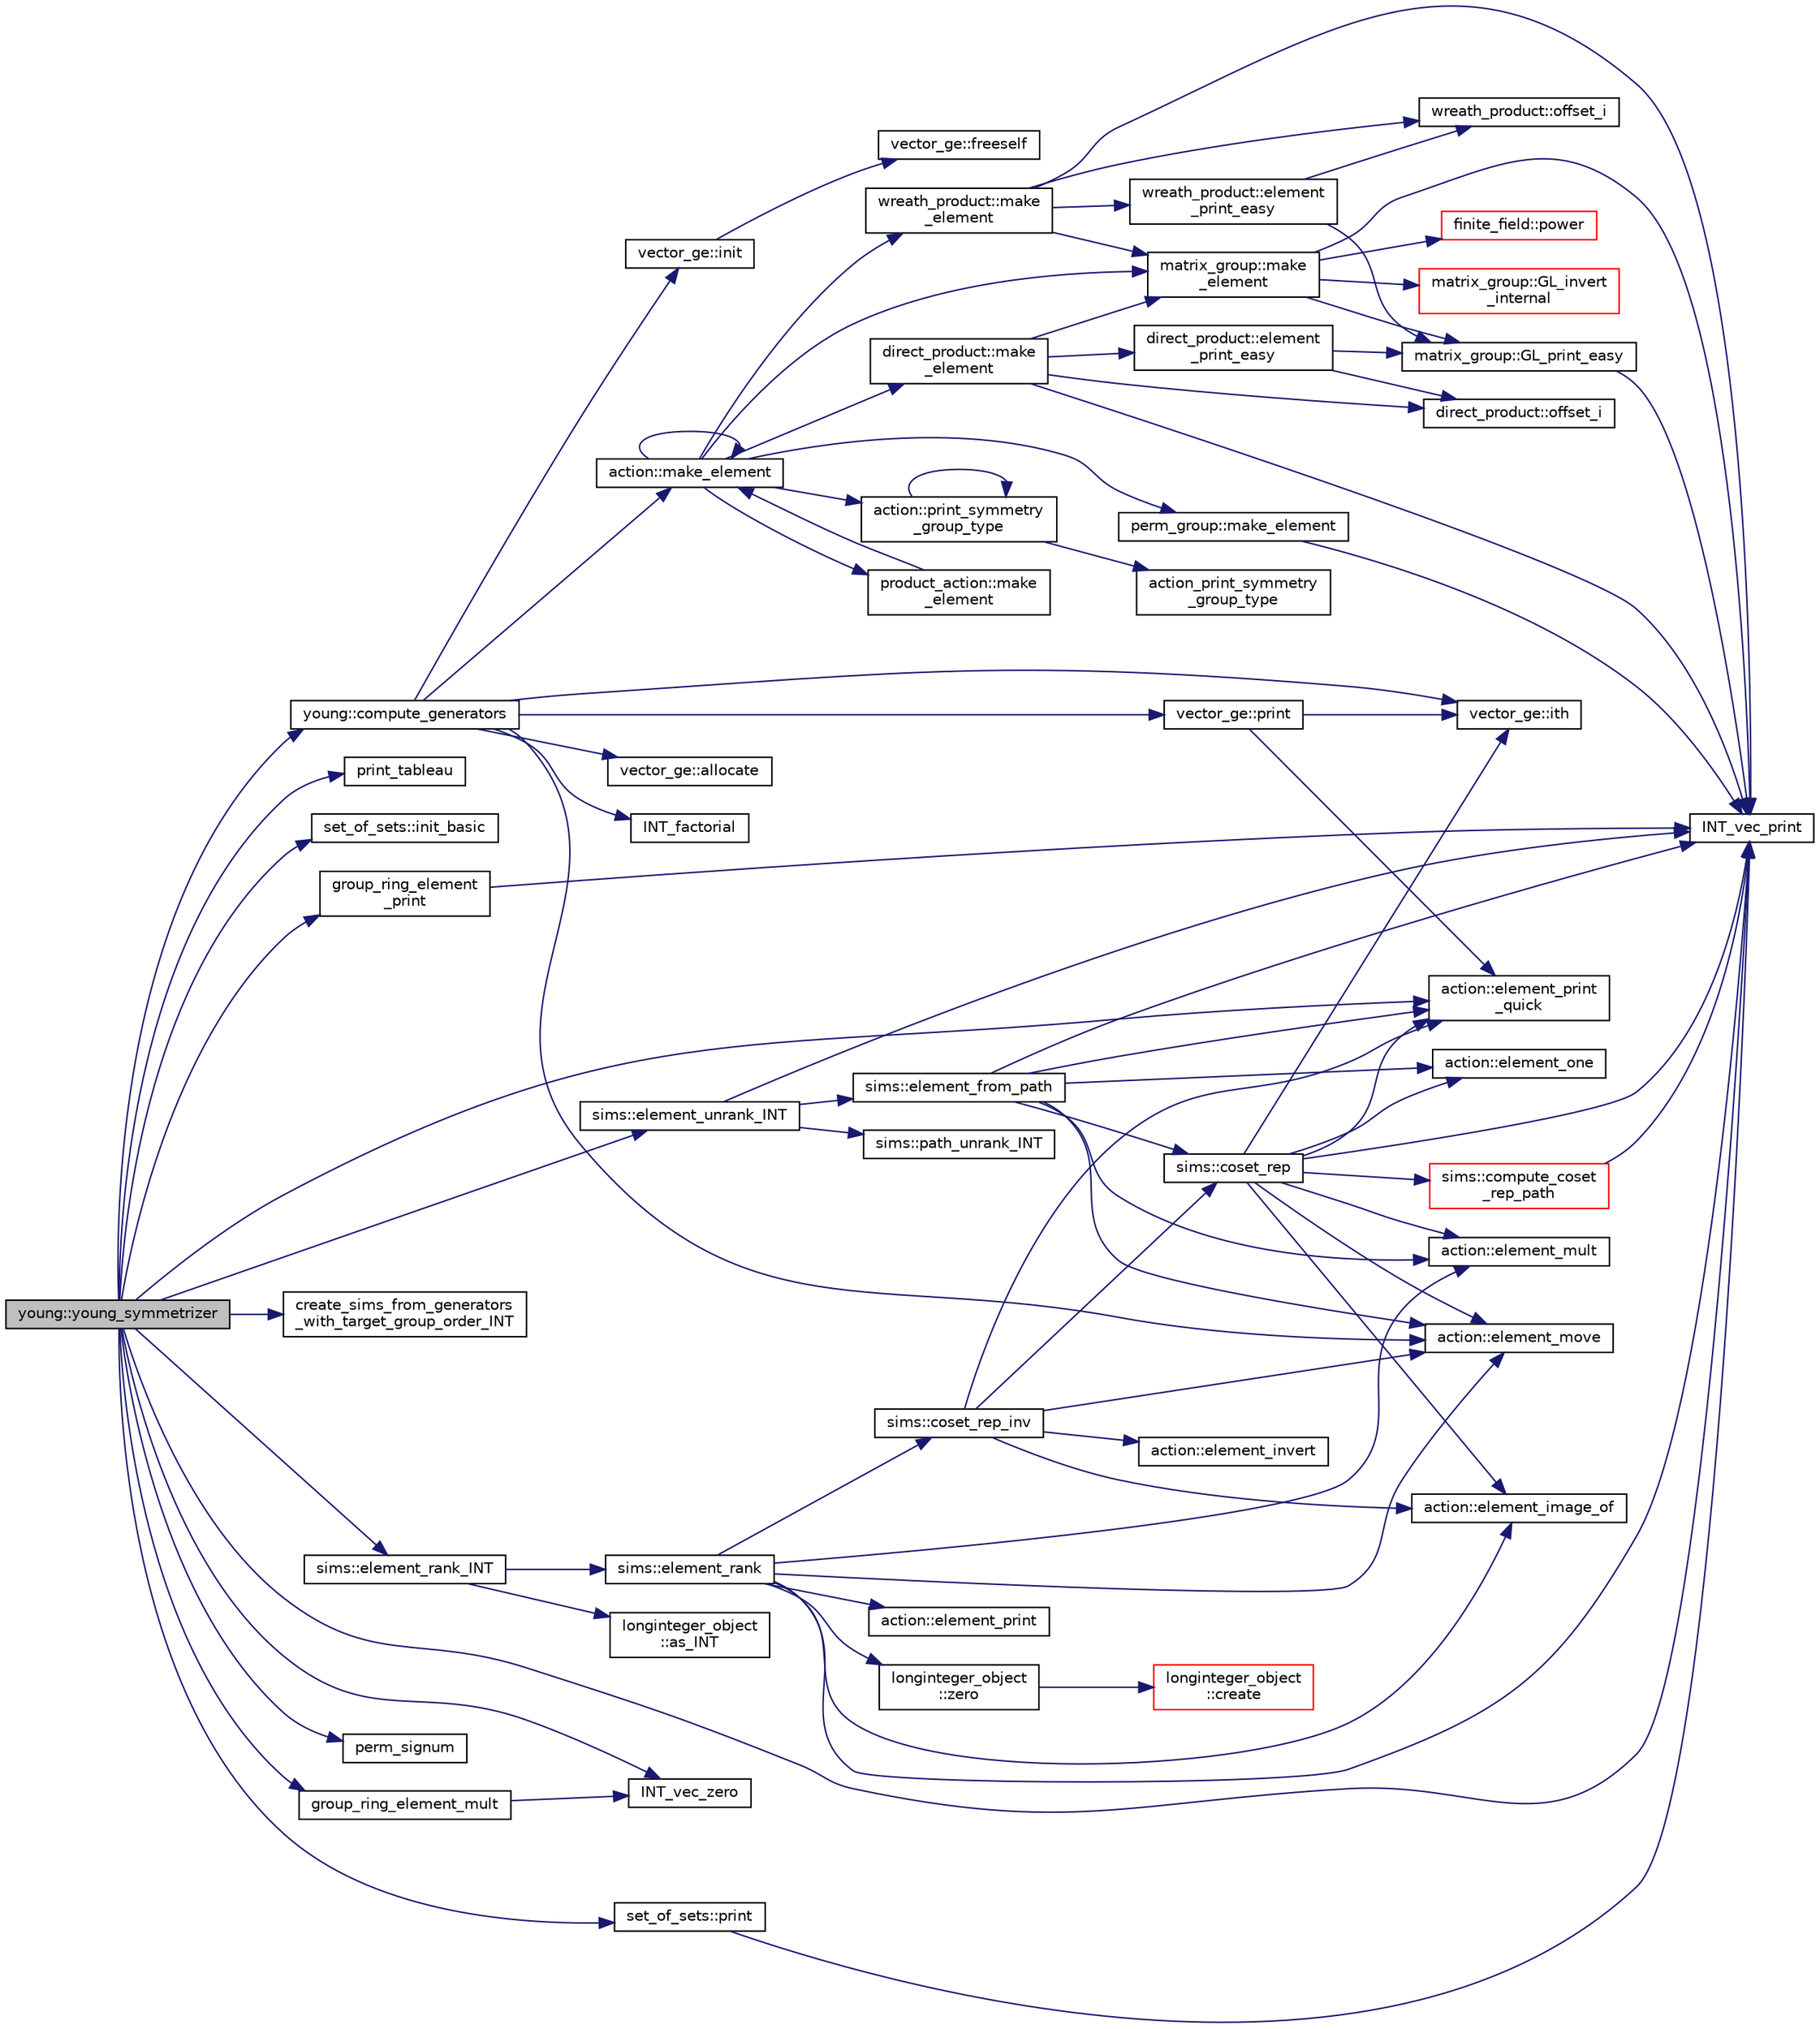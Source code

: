 digraph "young::young_symmetrizer"
{
  edge [fontname="Helvetica",fontsize="10",labelfontname="Helvetica",labelfontsize="10"];
  node [fontname="Helvetica",fontsize="10",shape=record];
  rankdir="LR";
  Node669 [label="young::young_symmetrizer",height=0.2,width=0.4,color="black", fillcolor="grey75", style="filled", fontcolor="black"];
  Node669 -> Node670 [color="midnightblue",fontsize="10",style="solid",fontname="Helvetica"];
  Node670 [label="INT_vec_print",height=0.2,width=0.4,color="black", fillcolor="white", style="filled",URL="$df/dbf/sajeeb_8_c.html#a79a5901af0b47dd0d694109543c027fe"];
  Node669 -> Node671 [color="midnightblue",fontsize="10",style="solid",fontname="Helvetica"];
  Node671 [label="print_tableau",height=0.2,width=0.4,color="black", fillcolor="white", style="filled",URL="$d2/d7c/combinatorics_8_c.html#adec8ea5e9ef692fa342b4e632240904d"];
  Node669 -> Node672 [color="midnightblue",fontsize="10",style="solid",fontname="Helvetica"];
  Node672 [label="set_of_sets::init_basic",height=0.2,width=0.4,color="black", fillcolor="white", style="filled",URL="$da/dd6/classset__of__sets.html#ae9b4f064df3c95d1aaec58ca6eeeb0ed"];
  Node669 -> Node673 [color="midnightblue",fontsize="10",style="solid",fontname="Helvetica"];
  Node673 [label="set_of_sets::print",height=0.2,width=0.4,color="black", fillcolor="white", style="filled",URL="$da/dd6/classset__of__sets.html#a2da4eef3013824a9c1453ca7cdb98a9c"];
  Node673 -> Node670 [color="midnightblue",fontsize="10",style="solid",fontname="Helvetica"];
  Node669 -> Node674 [color="midnightblue",fontsize="10",style="solid",fontname="Helvetica"];
  Node674 [label="young::compute_generators",height=0.2,width=0.4,color="black", fillcolor="white", style="filled",URL="$dd/d68/classyoung.html#a26c8929e3f3f49437e3241f5d627ee20"];
  Node674 -> Node675 [color="midnightblue",fontsize="10",style="solid",fontname="Helvetica"];
  Node675 [label="vector_ge::init",height=0.2,width=0.4,color="black", fillcolor="white", style="filled",URL="$d4/d6e/classvector__ge.html#afe1d6befd1f1501e6be34afbaa9d30a8"];
  Node675 -> Node676 [color="midnightblue",fontsize="10",style="solid",fontname="Helvetica"];
  Node676 [label="vector_ge::freeself",height=0.2,width=0.4,color="black", fillcolor="white", style="filled",URL="$d4/d6e/classvector__ge.html#aa002e4b715cc73a9b8b367d29700b452"];
  Node674 -> Node677 [color="midnightblue",fontsize="10",style="solid",fontname="Helvetica"];
  Node677 [label="vector_ge::allocate",height=0.2,width=0.4,color="black", fillcolor="white", style="filled",URL="$d4/d6e/classvector__ge.html#a35b062a9201b30f0a87bf87702d243ae"];
  Node674 -> Node678 [color="midnightblue",fontsize="10",style="solid",fontname="Helvetica"];
  Node678 [label="INT_factorial",height=0.2,width=0.4,color="black", fillcolor="white", style="filled",URL="$d2/d7c/combinatorics_8_c.html#a228d7270584751e8bcdd0980b89948c7"];
  Node674 -> Node679 [color="midnightblue",fontsize="10",style="solid",fontname="Helvetica"];
  Node679 [label="action::make_element",height=0.2,width=0.4,color="black", fillcolor="white", style="filled",URL="$d2/d86/classaction.html#a920fa2a27583fb60bae10e7b282cdd1d"];
  Node679 -> Node680 [color="midnightblue",fontsize="10",style="solid",fontname="Helvetica"];
  Node680 [label="product_action::make\l_element",height=0.2,width=0.4,color="black", fillcolor="white", style="filled",URL="$d8/d74/classproduct__action.html#a1d16f9f3a4be7b3ed6ce0825612a3cd8"];
  Node680 -> Node679 [color="midnightblue",fontsize="10",style="solid",fontname="Helvetica"];
  Node679 -> Node679 [color="midnightblue",fontsize="10",style="solid",fontname="Helvetica"];
  Node679 -> Node681 [color="midnightblue",fontsize="10",style="solid",fontname="Helvetica"];
  Node681 [label="matrix_group::make\l_element",height=0.2,width=0.4,color="black", fillcolor="white", style="filled",URL="$d3/ded/classmatrix__group.html#adf67c0031ec58afbbc545e65a1cf6845"];
  Node681 -> Node670 [color="midnightblue",fontsize="10",style="solid",fontname="Helvetica"];
  Node681 -> Node682 [color="midnightblue",fontsize="10",style="solid",fontname="Helvetica"];
  Node682 [label="finite_field::power",height=0.2,width=0.4,color="red", fillcolor="white", style="filled",URL="$df/d5a/classfinite__field.html#a0437871b8f775f0b2d589188d9ad7e61"];
  Node681 -> Node684 [color="midnightblue",fontsize="10",style="solid",fontname="Helvetica"];
  Node684 [label="matrix_group::GL_invert\l_internal",height=0.2,width=0.4,color="red", fillcolor="white", style="filled",URL="$d3/ded/classmatrix__group.html#ab2b9f8046dee535722e07a92ec3ab0b6"];
  Node681 -> Node705 [color="midnightblue",fontsize="10",style="solid",fontname="Helvetica"];
  Node705 [label="matrix_group::GL_print_easy",height=0.2,width=0.4,color="black", fillcolor="white", style="filled",URL="$d3/ded/classmatrix__group.html#a3e6f5c276210e8132523150fad82c57e"];
  Node705 -> Node670 [color="midnightblue",fontsize="10",style="solid",fontname="Helvetica"];
  Node679 -> Node706 [color="midnightblue",fontsize="10",style="solid",fontname="Helvetica"];
  Node706 [label="wreath_product::make\l_element",height=0.2,width=0.4,color="black", fillcolor="white", style="filled",URL="$d8/dfa/classwreath__product.html#ac47838a579877034b1d2b4cd897625c1"];
  Node706 -> Node670 [color="midnightblue",fontsize="10",style="solid",fontname="Helvetica"];
  Node706 -> Node681 [color="midnightblue",fontsize="10",style="solid",fontname="Helvetica"];
  Node706 -> Node707 [color="midnightblue",fontsize="10",style="solid",fontname="Helvetica"];
  Node707 [label="wreath_product::offset_i",height=0.2,width=0.4,color="black", fillcolor="white", style="filled",URL="$d8/dfa/classwreath__product.html#a081d6eed767bdd84bc74e555815641c6"];
  Node706 -> Node708 [color="midnightblue",fontsize="10",style="solid",fontname="Helvetica"];
  Node708 [label="wreath_product::element\l_print_easy",height=0.2,width=0.4,color="black", fillcolor="white", style="filled",URL="$d8/dfa/classwreath__product.html#aa1e82da5d4c019c0756b8ebf417ee9dc"];
  Node708 -> Node705 [color="midnightblue",fontsize="10",style="solid",fontname="Helvetica"];
  Node708 -> Node707 [color="midnightblue",fontsize="10",style="solid",fontname="Helvetica"];
  Node679 -> Node709 [color="midnightblue",fontsize="10",style="solid",fontname="Helvetica"];
  Node709 [label="direct_product::make\l_element",height=0.2,width=0.4,color="black", fillcolor="white", style="filled",URL="$dc/daf/classdirect__product.html#a776efa4be66f9b0481d1f012a14c9dde"];
  Node709 -> Node670 [color="midnightblue",fontsize="10",style="solid",fontname="Helvetica"];
  Node709 -> Node681 [color="midnightblue",fontsize="10",style="solid",fontname="Helvetica"];
  Node709 -> Node710 [color="midnightblue",fontsize="10",style="solid",fontname="Helvetica"];
  Node710 [label="direct_product::offset_i",height=0.2,width=0.4,color="black", fillcolor="white", style="filled",URL="$dc/daf/classdirect__product.html#a2ec3643bd7223e53c00451d1fe832f20"];
  Node709 -> Node711 [color="midnightblue",fontsize="10",style="solid",fontname="Helvetica"];
  Node711 [label="direct_product::element\l_print_easy",height=0.2,width=0.4,color="black", fillcolor="white", style="filled",URL="$dc/daf/classdirect__product.html#a532daead19e5c7977ce9928dafab79ac"];
  Node711 -> Node705 [color="midnightblue",fontsize="10",style="solid",fontname="Helvetica"];
  Node711 -> Node710 [color="midnightblue",fontsize="10",style="solid",fontname="Helvetica"];
  Node679 -> Node712 [color="midnightblue",fontsize="10",style="solid",fontname="Helvetica"];
  Node712 [label="perm_group::make_element",height=0.2,width=0.4,color="black", fillcolor="white", style="filled",URL="$df/d0a/classperm__group.html#a52c1c9e55966809c1e30aad80df87774"];
  Node712 -> Node670 [color="midnightblue",fontsize="10",style="solid",fontname="Helvetica"];
  Node679 -> Node713 [color="midnightblue",fontsize="10",style="solid",fontname="Helvetica"];
  Node713 [label="action::print_symmetry\l_group_type",height=0.2,width=0.4,color="black", fillcolor="white", style="filled",URL="$d2/d86/classaction.html#aed811766c7e64fe2c853df8b0b67aa6e"];
  Node713 -> Node714 [color="midnightblue",fontsize="10",style="solid",fontname="Helvetica"];
  Node714 [label="action_print_symmetry\l_group_type",height=0.2,width=0.4,color="black", fillcolor="white", style="filled",URL="$d5/d90/action__global_8_c.html#a03666b9440c4962148eba7905b9f843c"];
  Node713 -> Node713 [color="midnightblue",fontsize="10",style="solid",fontname="Helvetica"];
  Node674 -> Node715 [color="midnightblue",fontsize="10",style="solid",fontname="Helvetica"];
  Node715 [label="action::element_move",height=0.2,width=0.4,color="black", fillcolor="white", style="filled",URL="$d2/d86/classaction.html#a550947491bbb534d3d7951f50198a874"];
  Node674 -> Node716 [color="midnightblue",fontsize="10",style="solid",fontname="Helvetica"];
  Node716 [label="vector_ge::ith",height=0.2,width=0.4,color="black", fillcolor="white", style="filled",URL="$d4/d6e/classvector__ge.html#a1ff002e8b746a9beb119d57dcd4a15ff"];
  Node674 -> Node717 [color="midnightblue",fontsize="10",style="solid",fontname="Helvetica"];
  Node717 [label="vector_ge::print",height=0.2,width=0.4,color="black", fillcolor="white", style="filled",URL="$d4/d6e/classvector__ge.html#a0d260cce035c20b32d7989c50670aa8a"];
  Node717 -> Node718 [color="midnightblue",fontsize="10",style="solid",fontname="Helvetica"];
  Node718 [label="action::element_print\l_quick",height=0.2,width=0.4,color="black", fillcolor="white", style="filled",URL="$d2/d86/classaction.html#a4844680cf6750396f76494a28655265b"];
  Node717 -> Node716 [color="midnightblue",fontsize="10",style="solid",fontname="Helvetica"];
  Node669 -> Node719 [color="midnightblue",fontsize="10",style="solid",fontname="Helvetica"];
  Node719 [label="create_sims_from_generators\l_with_target_group_order_INT",height=0.2,width=0.4,color="black", fillcolor="white", style="filled",URL="$d2/d3a/group__theory_8h.html#a4e7d0b5c218eb15f66a0714069168efb"];
  Node669 -> Node720 [color="midnightblue",fontsize="10",style="solid",fontname="Helvetica"];
  Node720 [label="sims::element_unrank_INT",height=0.2,width=0.4,color="black", fillcolor="white", style="filled",URL="$d9/df3/classsims.html#a435d84bb7bf7292f14593b2a4344151f"];
  Node720 -> Node721 [color="midnightblue",fontsize="10",style="solid",fontname="Helvetica"];
  Node721 [label="sims::path_unrank_INT",height=0.2,width=0.4,color="black", fillcolor="white", style="filled",URL="$d9/df3/classsims.html#a8ae2ffa971c2aac809d83c18e4e91926"];
  Node720 -> Node670 [color="midnightblue",fontsize="10",style="solid",fontname="Helvetica"];
  Node720 -> Node722 [color="midnightblue",fontsize="10",style="solid",fontname="Helvetica"];
  Node722 [label="sims::element_from_path",height=0.2,width=0.4,color="black", fillcolor="white", style="filled",URL="$d9/df3/classsims.html#a4a9bc25b1b8e61ba34d6d3d9f9fb8ab8"];
  Node722 -> Node670 [color="midnightblue",fontsize="10",style="solid",fontname="Helvetica"];
  Node722 -> Node723 [color="midnightblue",fontsize="10",style="solid",fontname="Helvetica"];
  Node723 [label="action::element_one",height=0.2,width=0.4,color="black", fillcolor="white", style="filled",URL="$d2/d86/classaction.html#a780a105daf04d6d1fe7e2f63b3c88e3b"];
  Node722 -> Node724 [color="midnightblue",fontsize="10",style="solid",fontname="Helvetica"];
  Node724 [label="sims::coset_rep",height=0.2,width=0.4,color="black", fillcolor="white", style="filled",URL="$d9/df3/classsims.html#a3d669dba4d005cd2399388f27f44cd04"];
  Node724 -> Node725 [color="midnightblue",fontsize="10",style="solid",fontname="Helvetica"];
  Node725 [label="sims::compute_coset\l_rep_path",height=0.2,width=0.4,color="red", fillcolor="white", style="filled",URL="$d9/df3/classsims.html#a22a53a24eb86dcfe54cb3588776a4d96"];
  Node725 -> Node670 [color="midnightblue",fontsize="10",style="solid",fontname="Helvetica"];
  Node724 -> Node670 [color="midnightblue",fontsize="10",style="solid",fontname="Helvetica"];
  Node724 -> Node723 [color="midnightblue",fontsize="10",style="solid",fontname="Helvetica"];
  Node724 -> Node716 [color="midnightblue",fontsize="10",style="solid",fontname="Helvetica"];
  Node724 -> Node718 [color="midnightblue",fontsize="10",style="solid",fontname="Helvetica"];
  Node724 -> Node727 [color="midnightblue",fontsize="10",style="solid",fontname="Helvetica"];
  Node727 [label="action::element_mult",height=0.2,width=0.4,color="black", fillcolor="white", style="filled",URL="$d2/d86/classaction.html#ae9e36b2cae1f0f7bd7144097fa9a34b3"];
  Node724 -> Node715 [color="midnightblue",fontsize="10",style="solid",fontname="Helvetica"];
  Node724 -> Node728 [color="midnightblue",fontsize="10",style="solid",fontname="Helvetica"];
  Node728 [label="action::element_image_of",height=0.2,width=0.4,color="black", fillcolor="white", style="filled",URL="$d2/d86/classaction.html#ae09559d4537a048fc860f8a74a31393d"];
  Node722 -> Node718 [color="midnightblue",fontsize="10",style="solid",fontname="Helvetica"];
  Node722 -> Node727 [color="midnightblue",fontsize="10",style="solid",fontname="Helvetica"];
  Node722 -> Node715 [color="midnightblue",fontsize="10",style="solid",fontname="Helvetica"];
  Node669 -> Node718 [color="midnightblue",fontsize="10",style="solid",fontname="Helvetica"];
  Node669 -> Node729 [color="midnightblue",fontsize="10",style="solid",fontname="Helvetica"];
  Node729 [label="INT_vec_zero",height=0.2,width=0.4,color="black", fillcolor="white", style="filled",URL="$df/dbf/sajeeb_8_c.html#aa8c9c7977203577026080f546fe4980f"];
  Node669 -> Node730 [color="midnightblue",fontsize="10",style="solid",fontname="Helvetica"];
  Node730 [label="sims::element_rank_INT",height=0.2,width=0.4,color="black", fillcolor="white", style="filled",URL="$d9/df3/classsims.html#a8ff29017c518c9ed459a7ea9eade2974"];
  Node730 -> Node731 [color="midnightblue",fontsize="10",style="solid",fontname="Helvetica"];
  Node731 [label="sims::element_rank",height=0.2,width=0.4,color="black", fillcolor="white", style="filled",URL="$d9/df3/classsims.html#a00fb332192d01becb17b6a059482fc8d"];
  Node731 -> Node715 [color="midnightblue",fontsize="10",style="solid",fontname="Helvetica"];
  Node731 -> Node732 [color="midnightblue",fontsize="10",style="solid",fontname="Helvetica"];
  Node732 [label="longinteger_object\l::zero",height=0.2,width=0.4,color="black", fillcolor="white", style="filled",URL="$dd/d7e/classlonginteger__object.html#a6cdf946c2eb5e3e71ffb534716fa8a86"];
  Node732 -> Node733 [color="midnightblue",fontsize="10",style="solid",fontname="Helvetica"];
  Node733 [label="longinteger_object\l::create",height=0.2,width=0.4,color="red", fillcolor="white", style="filled",URL="$dd/d7e/classlonginteger__object.html#a95d2eebc60849c3963a49298b1f498c2"];
  Node731 -> Node728 [color="midnightblue",fontsize="10",style="solid",fontname="Helvetica"];
  Node731 -> Node670 [color="midnightblue",fontsize="10",style="solid",fontname="Helvetica"];
  Node731 -> Node739 [color="midnightblue",fontsize="10",style="solid",fontname="Helvetica"];
  Node739 [label="action::element_print",height=0.2,width=0.4,color="black", fillcolor="white", style="filled",URL="$d2/d86/classaction.html#ae38c3ef3c1125213733d63c6fc3c40cd"];
  Node731 -> Node740 [color="midnightblue",fontsize="10",style="solid",fontname="Helvetica"];
  Node740 [label="sims::coset_rep_inv",height=0.2,width=0.4,color="black", fillcolor="white", style="filled",URL="$d9/df3/classsims.html#a388f523d4ec997fce4e9ede924de99b9"];
  Node740 -> Node724 [color="midnightblue",fontsize="10",style="solid",fontname="Helvetica"];
  Node740 -> Node718 [color="midnightblue",fontsize="10",style="solid",fontname="Helvetica"];
  Node740 -> Node728 [color="midnightblue",fontsize="10",style="solid",fontname="Helvetica"];
  Node740 -> Node741 [color="midnightblue",fontsize="10",style="solid",fontname="Helvetica"];
  Node741 [label="action::element_invert",height=0.2,width=0.4,color="black", fillcolor="white", style="filled",URL="$d2/d86/classaction.html#aa4bd01e338497714586636751fcef436"];
  Node740 -> Node715 [color="midnightblue",fontsize="10",style="solid",fontname="Helvetica"];
  Node731 -> Node727 [color="midnightblue",fontsize="10",style="solid",fontname="Helvetica"];
  Node730 -> Node742 [color="midnightblue",fontsize="10",style="solid",fontname="Helvetica"];
  Node742 [label="longinteger_object\l::as_INT",height=0.2,width=0.4,color="black", fillcolor="white", style="filled",URL="$dd/d7e/classlonginteger__object.html#afb992d4679a6741acc63c8bcba27971e"];
  Node669 -> Node743 [color="midnightblue",fontsize="10",style="solid",fontname="Helvetica"];
  Node743 [label="perm_signum",height=0.2,width=0.4,color="black", fillcolor="white", style="filled",URL="$d2/d7c/combinatorics_8_c.html#aba59241974eef0c0a89e0a408327c3a9"];
  Node669 -> Node744 [color="midnightblue",fontsize="10",style="solid",fontname="Helvetica"];
  Node744 [label="group_ring_element\l_print",height=0.2,width=0.4,color="black", fillcolor="white", style="filled",URL="$d5/d90/action__global_8_c.html#ade71b852e79498cf1119faf78034b7b2"];
  Node744 -> Node670 [color="midnightblue",fontsize="10",style="solid",fontname="Helvetica"];
  Node669 -> Node745 [color="midnightblue",fontsize="10",style="solid",fontname="Helvetica"];
  Node745 [label="group_ring_element_mult",height=0.2,width=0.4,color="black", fillcolor="white", style="filled",URL="$d5/d90/action__global_8_c.html#a0ac80b53427a7aa24a18f9f860819a6d"];
  Node745 -> Node729 [color="midnightblue",fontsize="10",style="solid",fontname="Helvetica"];
}

